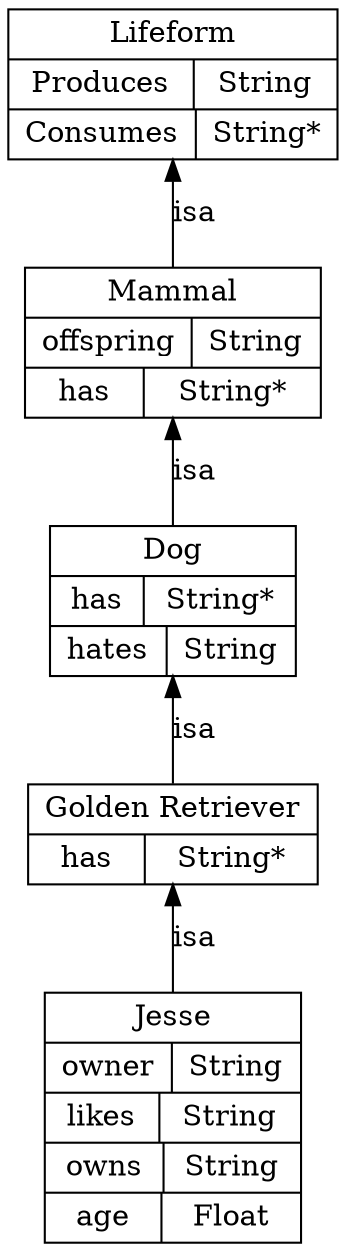 digraph "takehome-2part(i)" {
	node [label="\N"];
	graph [bb="0,0,130,592"];
	Mammal [label="{Mammal|{offspring|String}|{has|String*}}", shape=record, color="0.0,0.0,0.0", fontcolor="0.0,0.0,0.0", pos="65,432", rects="7,444,123,468 7,420,73,444 73,420,123,444 7,396,55,420 55,396,123,420", width="1.61", height="1.00"];
	Lifeform [label="{Lifeform|{Produces|String}|{Consumes|String*}}", shape=record, color="0.0,0.0,0.0", fontcolor="0.0,0.0,0.0", pos="65,556", rects="0,568,130,592 0,544,74,568 74,544,130,568 0,520,74,544 74,520,130,544", width="1.81", height="1.00"];
	Jesse [label="{Jesse|{owner|String}|{likes|String}|{owns|String}|{age|Float}}", shape=record, color="0.0,0.0,0.0", fontcolor="0.0,0.0,0.0", pos="65,60", rects="15,96,116,120 15,72,66,96 66,72,116,96 15,48,62,72 62,48,116,72 15,24,63,48 63,24,116,48 15,0,60,24 60,0,116,24", width="1.39", height="1.67"];
	"Golden Retriever" [label="{Golden Retriever|{has|String*}}", shape=record, color="0.0,0.0,0.0", fontcolor="0.0,0.0,0.0", pos="65,196", rects="9,196,121,220 9,172,55,196 55,172,121,196", width="1.56", height="0.67"];
	Dog [label="{Dog|{has|String*}|{hates|String}}", shape=record, color="0.0,0.0,0.0", fontcolor="0.0,0.0,0.0", pos="65,308", rects="17,320,113,344 17,296,55,320 55,296,113,320 17,272,63,296 63,272,113,296", width="1.33", height="1.00"];
	Lifeform -> Mammal [dir=back, label=isa, color="0.0,0.0,0.0", fontcolor="0.0,0.0,0.0", pos="s,65,520 65,510 65,496 65,482 65,468", lp="73,494"];
	"Golden Retriever" -> Jesse [dir=back, label=isa, color="0.0,0.0,0.0", fontcolor="0.0,0.0,0.0", pos="s,65,172 65,162 65,149 65,134 65,120", lp="73,146"];
	Mammal -> Dog [dir=back, label=isa, color="0.0,0.0,0.0", fontcolor="0.0,0.0,0.0", pos="s,65,396 65,386 65,372 65,358 65,344", lp="73,370"];
	Dog -> "Golden Retriever" [dir=back, label=isa, color="0.0,0.0,0.0", fontcolor="0.0,0.0,0.0", pos="s,65,272 65,262 65,247 65,232 65,220", lp="73,246"];
}
